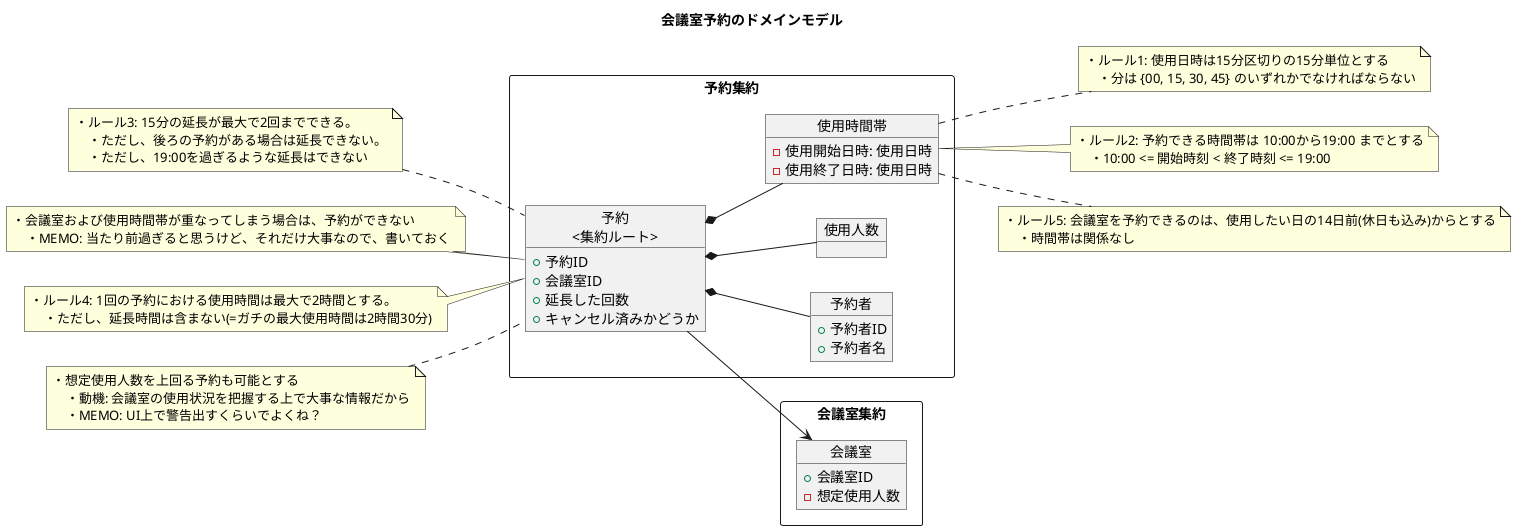@startuml

title 会議室予約のドメインモデル

left to right direction


rectangle 予約集約 {
    object "予約\n<集約ルート>" as c1 {
        + 予約ID
        + 会議室ID
        + 延長した回数
        + キャンセル済みかどうか
    }

    object 予約者 {
        + 予約者ID
        + 予約者名
    }

    object 使用人数 {
    }

    object 使用時間帯 {
        - 使用開始日時: 使用日時
        - 使用終了日時: 使用日時
    }
}


rectangle 会議室集約 {
    object 会議室 {
        + 会議室ID
        - 想定使用人数
    }
}


c1 --> 会議室
c1 *-- 予約者
c1 *-- 使用人数
c1 *-- 使用時間帯

' ===== 予約 =====
note left of c1
・ルール3: 15分の延長が最大で2回までできる。
    ・ただし、後ろの予約がある場合は延長できない。
    ・ただし、19:00を過ぎるような延長はできない
end note

note left of c1
・会議室および使用時間帯が重なってしまう場合は、予約ができない
    ・MEMO: 当たり前過ぎると思うけど、それだけ大事なので、書いておく
end note

note left of c1
・ルール4: 1回の予約における使用時間は最大で2時間とする。
    ・ただし、延長時間は含まない(=ガチの最大使用時間は2時間30分)
end note

note left of c1
・想定使用人数を上回る予約も可能とする
    ・動機: 会議室の使用状況を把握する上で大事な情報だから
    ・MEMO: UI上で警告出すくらいでよくね？
end note

' ===== 使用時間帯 =====
note right of 使用時間帯
・ルール1: 使用日時は15分区切りの15分単位とする
    ・分は {00, 15, 30, 45} のいずれかでなければならない
end note

note right of 使用時間帯
・ルール2: 予約できる時間帯は 10:00から19:00 までとする
    ・10:00 <= 開始時刻 < 終了時刻 <= 19:00
end note


note right of 使用時間帯
・ルール5: 会議室を予約できるのは、使用したい日の14日前(休日も込み)からとする
    ・時間帯は関係なし
end note





@enduml